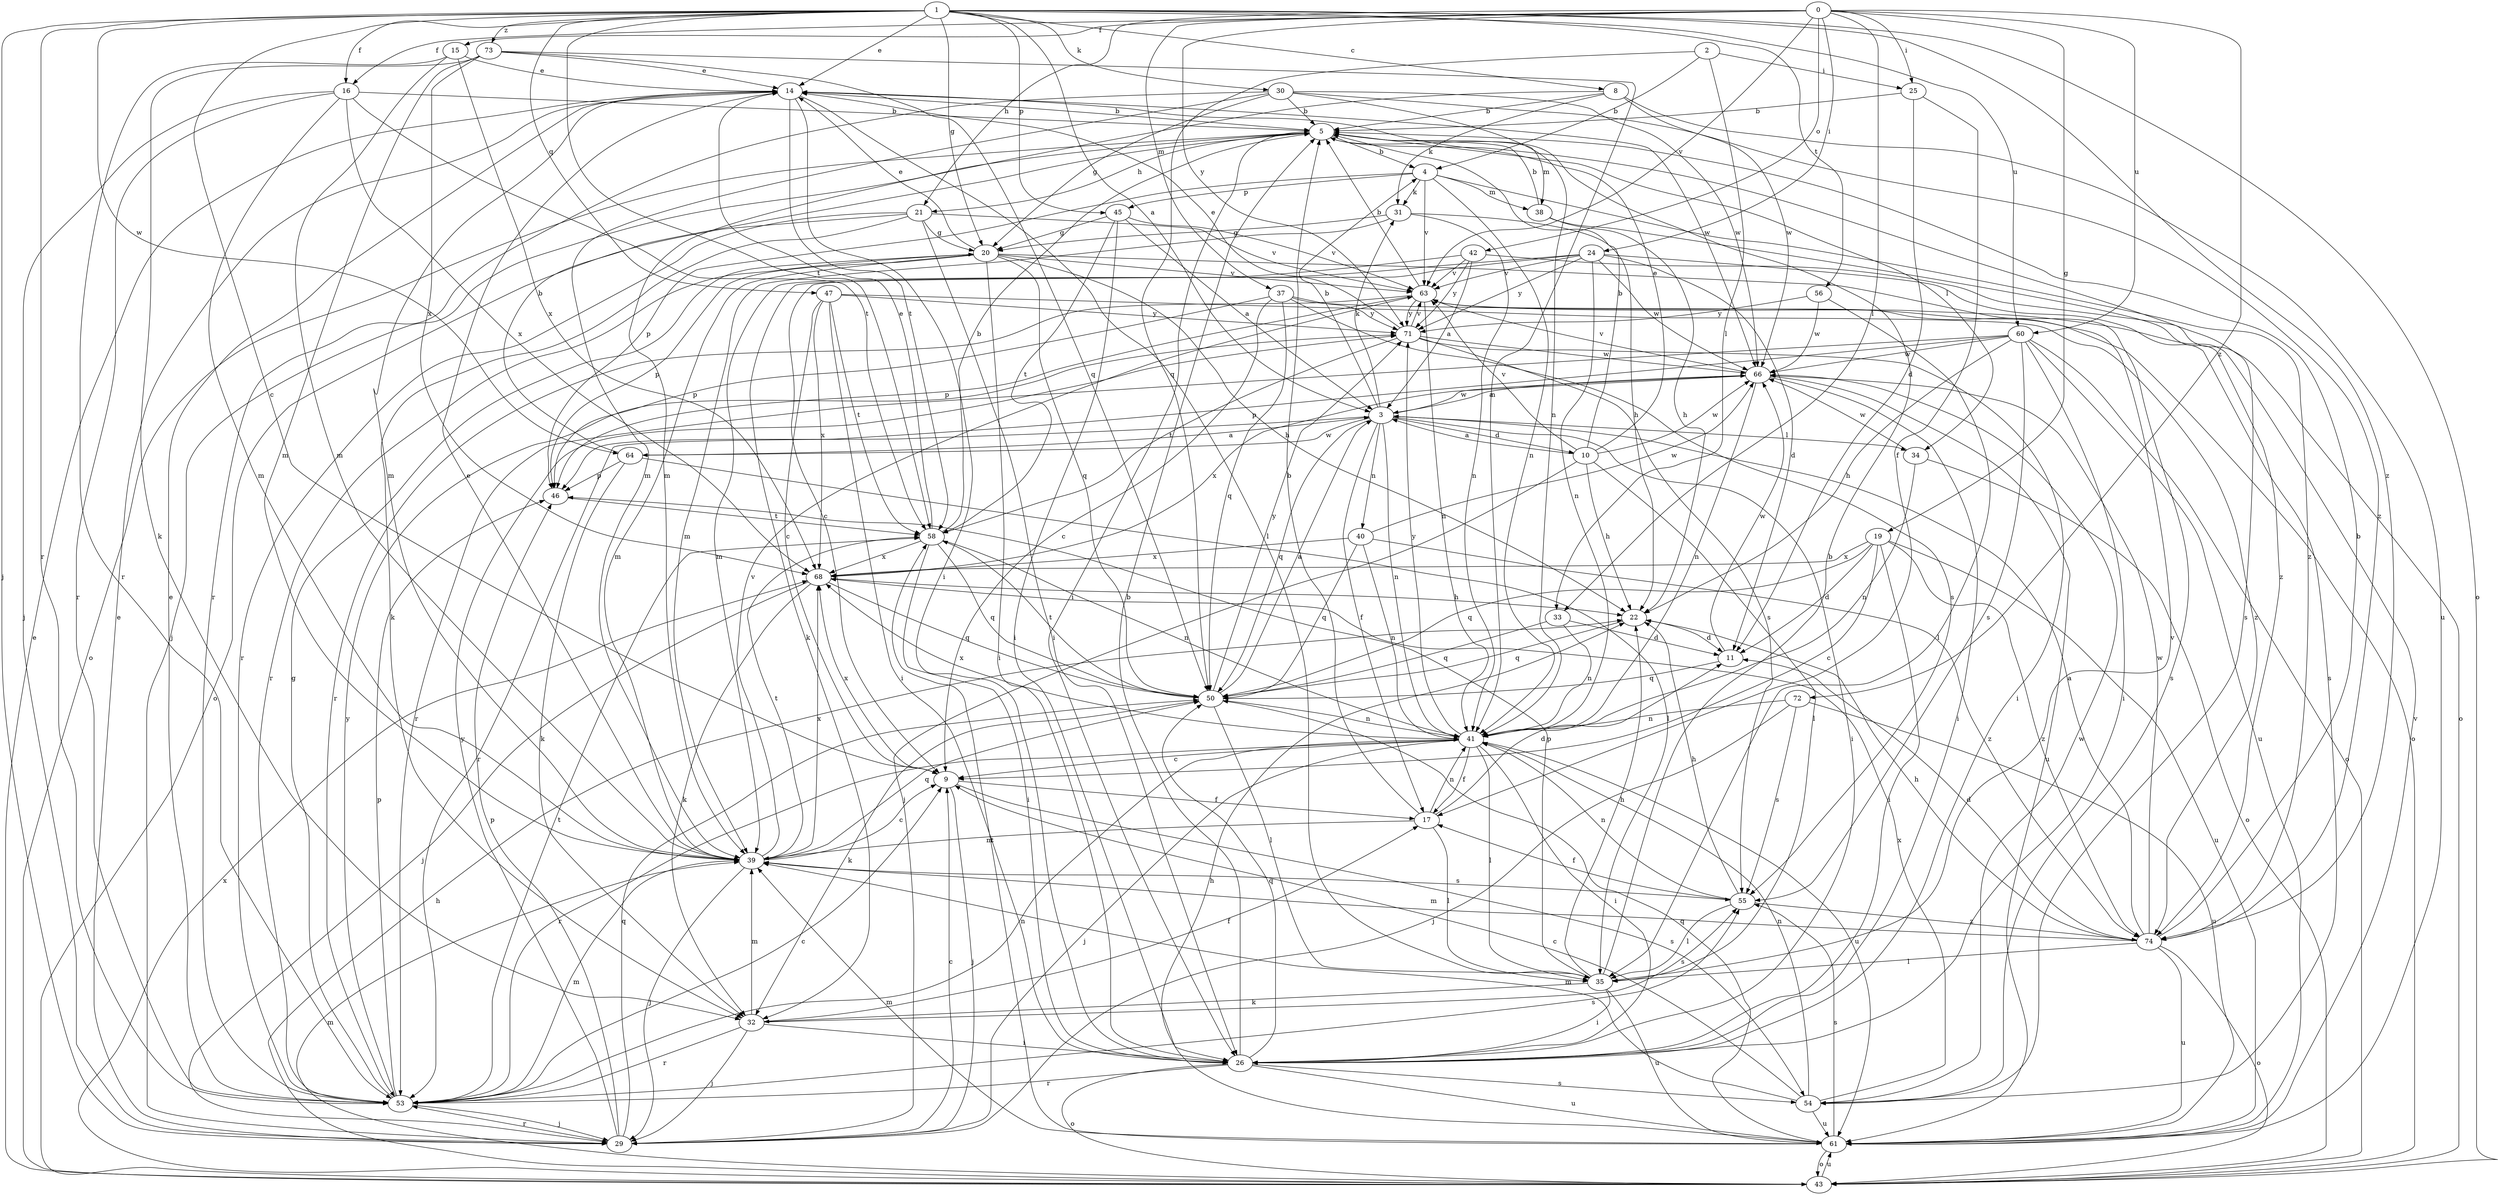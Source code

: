 strict digraph  {
0;
1;
2;
3;
4;
5;
8;
9;
10;
11;
14;
15;
16;
17;
19;
20;
21;
22;
24;
25;
26;
29;
30;
31;
32;
33;
34;
35;
37;
38;
39;
40;
41;
42;
43;
45;
46;
47;
50;
53;
54;
55;
56;
58;
60;
61;
63;
64;
66;
68;
71;
72;
73;
74;
0 -> 15  [label=f];
0 -> 16  [label=f];
0 -> 19  [label=g];
0 -> 21  [label=h];
0 -> 24  [label=i];
0 -> 25  [label=i];
0 -> 33  [label=l];
0 -> 37  [label=m];
0 -> 42  [label=o];
0 -> 60  [label=u];
0 -> 63  [label=v];
0 -> 71  [label=y];
0 -> 72  [label=z];
1 -> 3  [label=a];
1 -> 8  [label=c];
1 -> 9  [label=c];
1 -> 14  [label=e];
1 -> 16  [label=f];
1 -> 20  [label=g];
1 -> 29  [label=j];
1 -> 30  [label=k];
1 -> 43  [label=o];
1 -> 45  [label=p];
1 -> 47  [label=q];
1 -> 53  [label=r];
1 -> 56  [label=t];
1 -> 58  [label=t];
1 -> 60  [label=u];
1 -> 64  [label=w];
1 -> 73  [label=z];
1 -> 74  [label=z];
2 -> 4  [label=b];
2 -> 25  [label=i];
2 -> 33  [label=l];
2 -> 50  [label=q];
3 -> 4  [label=b];
3 -> 10  [label=d];
3 -> 17  [label=f];
3 -> 26  [label=i];
3 -> 31  [label=k];
3 -> 34  [label=l];
3 -> 40  [label=n];
3 -> 41  [label=n];
3 -> 50  [label=q];
3 -> 53  [label=r];
3 -> 64  [label=w];
3 -> 66  [label=w];
4 -> 31  [label=k];
4 -> 38  [label=m];
4 -> 41  [label=n];
4 -> 45  [label=p];
4 -> 46  [label=p];
4 -> 63  [label=v];
4 -> 74  [label=z];
5 -> 4  [label=b];
5 -> 21  [label=h];
5 -> 26  [label=i];
5 -> 29  [label=j];
5 -> 34  [label=l];
5 -> 38  [label=m];
5 -> 43  [label=o];
5 -> 54  [label=s];
8 -> 5  [label=b];
8 -> 31  [label=k];
8 -> 39  [label=m];
8 -> 61  [label=u];
8 -> 66  [label=w];
9 -> 17  [label=f];
9 -> 29  [label=j];
9 -> 54  [label=s];
9 -> 68  [label=x];
10 -> 3  [label=a];
10 -> 5  [label=b];
10 -> 14  [label=e];
10 -> 22  [label=h];
10 -> 29  [label=j];
10 -> 35  [label=l];
10 -> 63  [label=v];
10 -> 66  [label=w];
11 -> 50  [label=q];
11 -> 66  [label=w];
14 -> 5  [label=b];
14 -> 26  [label=i];
14 -> 35  [label=l];
14 -> 39  [label=m];
14 -> 58  [label=t];
14 -> 66  [label=w];
15 -> 14  [label=e];
15 -> 39  [label=m];
15 -> 53  [label=r];
15 -> 68  [label=x];
16 -> 5  [label=b];
16 -> 29  [label=j];
16 -> 39  [label=m];
16 -> 53  [label=r];
16 -> 58  [label=t];
16 -> 68  [label=x];
17 -> 5  [label=b];
17 -> 11  [label=d];
17 -> 35  [label=l];
17 -> 39  [label=m];
17 -> 41  [label=n];
19 -> 9  [label=c];
19 -> 11  [label=d];
19 -> 26  [label=i];
19 -> 50  [label=q];
19 -> 61  [label=u];
19 -> 68  [label=x];
19 -> 74  [label=z];
20 -> 14  [label=e];
20 -> 22  [label=h];
20 -> 26  [label=i];
20 -> 39  [label=m];
20 -> 46  [label=p];
20 -> 50  [label=q];
20 -> 53  [label=r];
20 -> 54  [label=s];
20 -> 63  [label=v];
21 -> 20  [label=g];
21 -> 26  [label=i];
21 -> 32  [label=k];
21 -> 43  [label=o];
21 -> 53  [label=r];
21 -> 63  [label=v];
22 -> 11  [label=d];
22 -> 50  [label=q];
24 -> 9  [label=c];
24 -> 11  [label=d];
24 -> 32  [label=k];
24 -> 41  [label=n];
24 -> 54  [label=s];
24 -> 63  [label=v];
24 -> 66  [label=w];
24 -> 71  [label=y];
25 -> 5  [label=b];
25 -> 11  [label=d];
25 -> 17  [label=f];
26 -> 5  [label=b];
26 -> 43  [label=o];
26 -> 50  [label=q];
26 -> 53  [label=r];
26 -> 54  [label=s];
26 -> 61  [label=u];
29 -> 9  [label=c];
29 -> 14  [label=e];
29 -> 46  [label=p];
29 -> 50  [label=q];
29 -> 53  [label=r];
29 -> 71  [label=y];
30 -> 5  [label=b];
30 -> 20  [label=g];
30 -> 39  [label=m];
30 -> 41  [label=n];
30 -> 53  [label=r];
30 -> 66  [label=w];
30 -> 74  [label=z];
31 -> 20  [label=g];
31 -> 22  [label=h];
31 -> 39  [label=m];
31 -> 41  [label=n];
32 -> 17  [label=f];
32 -> 26  [label=i];
32 -> 29  [label=j];
32 -> 39  [label=m];
32 -> 53  [label=r];
32 -> 55  [label=s];
33 -> 11  [label=d];
33 -> 41  [label=n];
33 -> 50  [label=q];
34 -> 41  [label=n];
34 -> 43  [label=o];
34 -> 66  [label=w];
35 -> 5  [label=b];
35 -> 22  [label=h];
35 -> 26  [label=i];
35 -> 32  [label=k];
35 -> 46  [label=p];
35 -> 61  [label=u];
35 -> 63  [label=v];
37 -> 9  [label=c];
37 -> 43  [label=o];
37 -> 46  [label=p];
37 -> 50  [label=q];
37 -> 55  [label=s];
37 -> 71  [label=y];
38 -> 5  [label=b];
38 -> 22  [label=h];
38 -> 74  [label=z];
39 -> 9  [label=c];
39 -> 14  [label=e];
39 -> 29  [label=j];
39 -> 50  [label=q];
39 -> 55  [label=s];
39 -> 58  [label=t];
39 -> 63  [label=v];
39 -> 68  [label=x];
40 -> 41  [label=n];
40 -> 50  [label=q];
40 -> 66  [label=w];
40 -> 68  [label=x];
40 -> 74  [label=z];
41 -> 9  [label=c];
41 -> 17  [label=f];
41 -> 26  [label=i];
41 -> 29  [label=j];
41 -> 35  [label=l];
41 -> 53  [label=r];
41 -> 61  [label=u];
41 -> 68  [label=x];
41 -> 71  [label=y];
42 -> 3  [label=a];
42 -> 39  [label=m];
42 -> 43  [label=o];
42 -> 63  [label=v];
42 -> 71  [label=y];
43 -> 14  [label=e];
43 -> 22  [label=h];
43 -> 39  [label=m];
43 -> 61  [label=u];
43 -> 68  [label=x];
45 -> 3  [label=a];
45 -> 20  [label=g];
45 -> 26  [label=i];
45 -> 58  [label=t];
45 -> 63  [label=v];
46 -> 58  [label=t];
47 -> 9  [label=c];
47 -> 26  [label=i];
47 -> 58  [label=t];
47 -> 68  [label=x];
47 -> 71  [label=y];
47 -> 74  [label=z];
50 -> 3  [label=a];
50 -> 32  [label=k];
50 -> 35  [label=l];
50 -> 41  [label=n];
50 -> 58  [label=t];
50 -> 71  [label=y];
53 -> 9  [label=c];
53 -> 14  [label=e];
53 -> 20  [label=g];
53 -> 29  [label=j];
53 -> 39  [label=m];
53 -> 41  [label=n];
53 -> 46  [label=p];
53 -> 55  [label=s];
53 -> 58  [label=t];
53 -> 71  [label=y];
54 -> 9  [label=c];
54 -> 39  [label=m];
54 -> 41  [label=n];
54 -> 61  [label=u];
54 -> 66  [label=w];
54 -> 68  [label=x];
55 -> 17  [label=f];
55 -> 22  [label=h];
55 -> 35  [label=l];
55 -> 41  [label=n];
55 -> 74  [label=z];
56 -> 35  [label=l];
56 -> 66  [label=w];
56 -> 71  [label=y];
58 -> 5  [label=b];
58 -> 14  [label=e];
58 -> 26  [label=i];
58 -> 41  [label=n];
58 -> 50  [label=q];
58 -> 68  [label=x];
60 -> 22  [label=h];
60 -> 26  [label=i];
60 -> 43  [label=o];
60 -> 46  [label=p];
60 -> 53  [label=r];
60 -> 55  [label=s];
60 -> 61  [label=u];
60 -> 66  [label=w];
61 -> 22  [label=h];
61 -> 39  [label=m];
61 -> 43  [label=o];
61 -> 50  [label=q];
61 -> 55  [label=s];
61 -> 58  [label=t];
61 -> 63  [label=v];
63 -> 5  [label=b];
63 -> 41  [label=n];
63 -> 46  [label=p];
63 -> 53  [label=r];
63 -> 71  [label=y];
64 -> 3  [label=a];
64 -> 5  [label=b];
64 -> 32  [label=k];
64 -> 35  [label=l];
64 -> 46  [label=p];
66 -> 3  [label=a];
66 -> 26  [label=i];
66 -> 41  [label=n];
66 -> 61  [label=u];
66 -> 63  [label=v];
66 -> 68  [label=x];
68 -> 22  [label=h];
68 -> 29  [label=j];
68 -> 32  [label=k];
68 -> 50  [label=q];
71 -> 14  [label=e];
71 -> 26  [label=i];
71 -> 55  [label=s];
71 -> 58  [label=t];
71 -> 63  [label=v];
71 -> 66  [label=w];
72 -> 29  [label=j];
72 -> 41  [label=n];
72 -> 55  [label=s];
72 -> 61  [label=u];
73 -> 14  [label=e];
73 -> 32  [label=k];
73 -> 39  [label=m];
73 -> 41  [label=n];
73 -> 50  [label=q];
73 -> 68  [label=x];
74 -> 3  [label=a];
74 -> 5  [label=b];
74 -> 11  [label=d];
74 -> 22  [label=h];
74 -> 35  [label=l];
74 -> 39  [label=m];
74 -> 43  [label=o];
74 -> 61  [label=u];
74 -> 66  [label=w];
}
